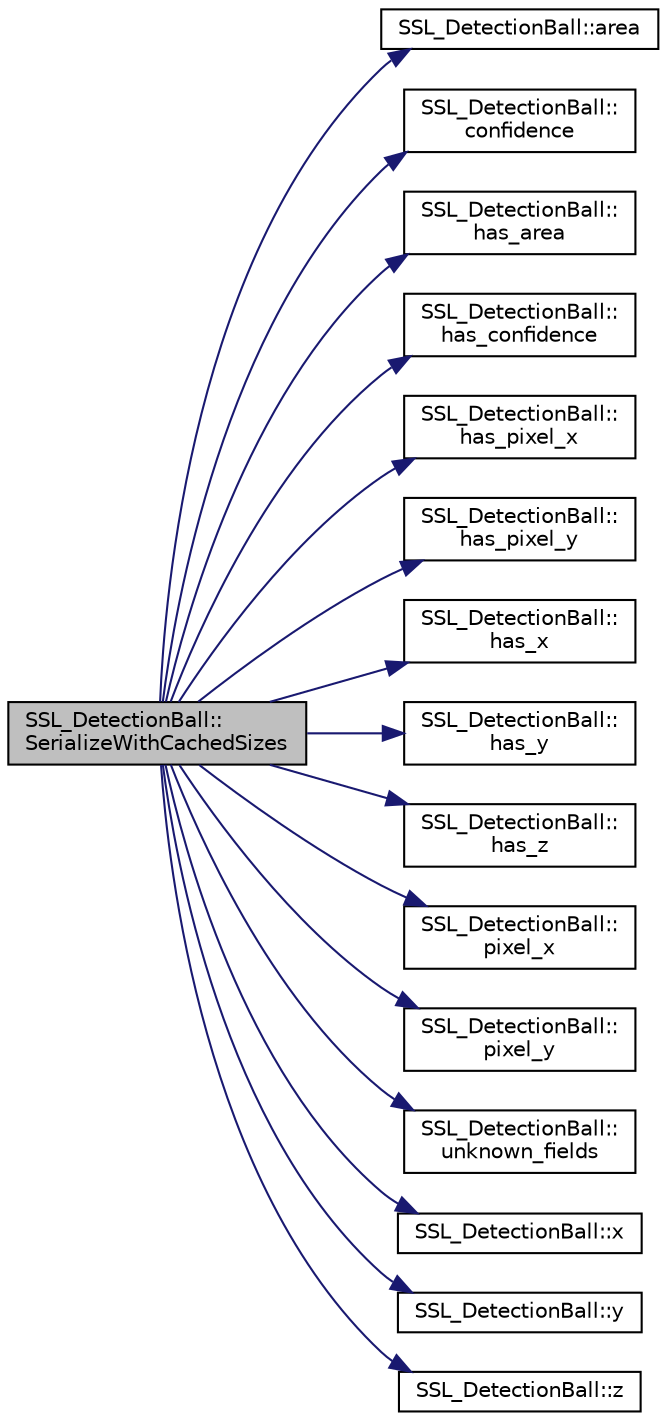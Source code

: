 digraph "SSL_DetectionBall::SerializeWithCachedSizes"
{
 // INTERACTIVE_SVG=YES
  edge [fontname="Helvetica",fontsize="10",labelfontname="Helvetica",labelfontsize="10"];
  node [fontname="Helvetica",fontsize="10",shape=record];
  rankdir="LR";
  Node1 [label="SSL_DetectionBall::\lSerializeWithCachedSizes",height=0.2,width=0.4,color="black", fillcolor="grey75", style="filled", fontcolor="black"];
  Node1 -> Node2 [color="midnightblue",fontsize="10",style="solid",fontname="Helvetica"];
  Node2 [label="SSL_DetectionBall::area",height=0.2,width=0.4,color="black", fillcolor="white", style="filled",URL="$da/d53/class_s_s_l___detection_ball.html#a7fed4ae31101bbb281f4405504302b63"];
  Node1 -> Node3 [color="midnightblue",fontsize="10",style="solid",fontname="Helvetica"];
  Node3 [label="SSL_DetectionBall::\lconfidence",height=0.2,width=0.4,color="black", fillcolor="white", style="filled",URL="$da/d53/class_s_s_l___detection_ball.html#ae98697b026abd184381dc63a2737a558"];
  Node1 -> Node4 [color="midnightblue",fontsize="10",style="solid",fontname="Helvetica"];
  Node4 [label="SSL_DetectionBall::\lhas_area",height=0.2,width=0.4,color="black", fillcolor="white", style="filled",URL="$da/d53/class_s_s_l___detection_ball.html#abcae7455c3d80e974233bbefe0a749f3"];
  Node1 -> Node5 [color="midnightblue",fontsize="10",style="solid",fontname="Helvetica"];
  Node5 [label="SSL_DetectionBall::\lhas_confidence",height=0.2,width=0.4,color="black", fillcolor="white", style="filled",URL="$da/d53/class_s_s_l___detection_ball.html#a86b98b2d95d67ff58759e4e02ce3ed57"];
  Node1 -> Node6 [color="midnightblue",fontsize="10",style="solid",fontname="Helvetica"];
  Node6 [label="SSL_DetectionBall::\lhas_pixel_x",height=0.2,width=0.4,color="black", fillcolor="white", style="filled",URL="$da/d53/class_s_s_l___detection_ball.html#a6f118f6ae12d19f6becc2b17cc942778"];
  Node1 -> Node7 [color="midnightblue",fontsize="10",style="solid",fontname="Helvetica"];
  Node7 [label="SSL_DetectionBall::\lhas_pixel_y",height=0.2,width=0.4,color="black", fillcolor="white", style="filled",URL="$da/d53/class_s_s_l___detection_ball.html#a15574df9db6fa5fc4a8f29d03b875709"];
  Node1 -> Node8 [color="midnightblue",fontsize="10",style="solid",fontname="Helvetica"];
  Node8 [label="SSL_DetectionBall::\lhas_x",height=0.2,width=0.4,color="black", fillcolor="white", style="filled",URL="$da/d53/class_s_s_l___detection_ball.html#a8247a5abb8bb045065417557e84757f7"];
  Node1 -> Node9 [color="midnightblue",fontsize="10",style="solid",fontname="Helvetica"];
  Node9 [label="SSL_DetectionBall::\lhas_y",height=0.2,width=0.4,color="black", fillcolor="white", style="filled",URL="$da/d53/class_s_s_l___detection_ball.html#ad6afb5b33e837c6c4a34a17e8679ef44"];
  Node1 -> Node10 [color="midnightblue",fontsize="10",style="solid",fontname="Helvetica"];
  Node10 [label="SSL_DetectionBall::\lhas_z",height=0.2,width=0.4,color="black", fillcolor="white", style="filled",URL="$da/d53/class_s_s_l___detection_ball.html#ae74ed2bb23b45f52024d348d4fe501bb"];
  Node1 -> Node11 [color="midnightblue",fontsize="10",style="solid",fontname="Helvetica"];
  Node11 [label="SSL_DetectionBall::\lpixel_x",height=0.2,width=0.4,color="black", fillcolor="white", style="filled",URL="$da/d53/class_s_s_l___detection_ball.html#adca6a93e1fc8b76c5880dc84ae81fc59"];
  Node1 -> Node12 [color="midnightblue",fontsize="10",style="solid",fontname="Helvetica"];
  Node12 [label="SSL_DetectionBall::\lpixel_y",height=0.2,width=0.4,color="black", fillcolor="white", style="filled",URL="$da/d53/class_s_s_l___detection_ball.html#a19d57c389cd80299a74b9b3edbe95a4f"];
  Node1 -> Node13 [color="midnightblue",fontsize="10",style="solid",fontname="Helvetica"];
  Node13 [label="SSL_DetectionBall::\lunknown_fields",height=0.2,width=0.4,color="black", fillcolor="white", style="filled",URL="$da/d53/class_s_s_l___detection_ball.html#ab35d3cfcfe82ce41be93765c9ca24666"];
  Node1 -> Node14 [color="midnightblue",fontsize="10",style="solid",fontname="Helvetica"];
  Node14 [label="SSL_DetectionBall::x",height=0.2,width=0.4,color="black", fillcolor="white", style="filled",URL="$da/d53/class_s_s_l___detection_ball.html#a40163282ad895ed366b8c16e2931348b"];
  Node1 -> Node15 [color="midnightblue",fontsize="10",style="solid",fontname="Helvetica"];
  Node15 [label="SSL_DetectionBall::y",height=0.2,width=0.4,color="black", fillcolor="white", style="filled",URL="$da/d53/class_s_s_l___detection_ball.html#a0d8b73bf616a456b155ce5de050e7c27"];
  Node1 -> Node16 [color="midnightblue",fontsize="10",style="solid",fontname="Helvetica"];
  Node16 [label="SSL_DetectionBall::z",height=0.2,width=0.4,color="black", fillcolor="white", style="filled",URL="$da/d53/class_s_s_l___detection_ball.html#a465a99bb99843df92329a4cfe83d4667"];
}
